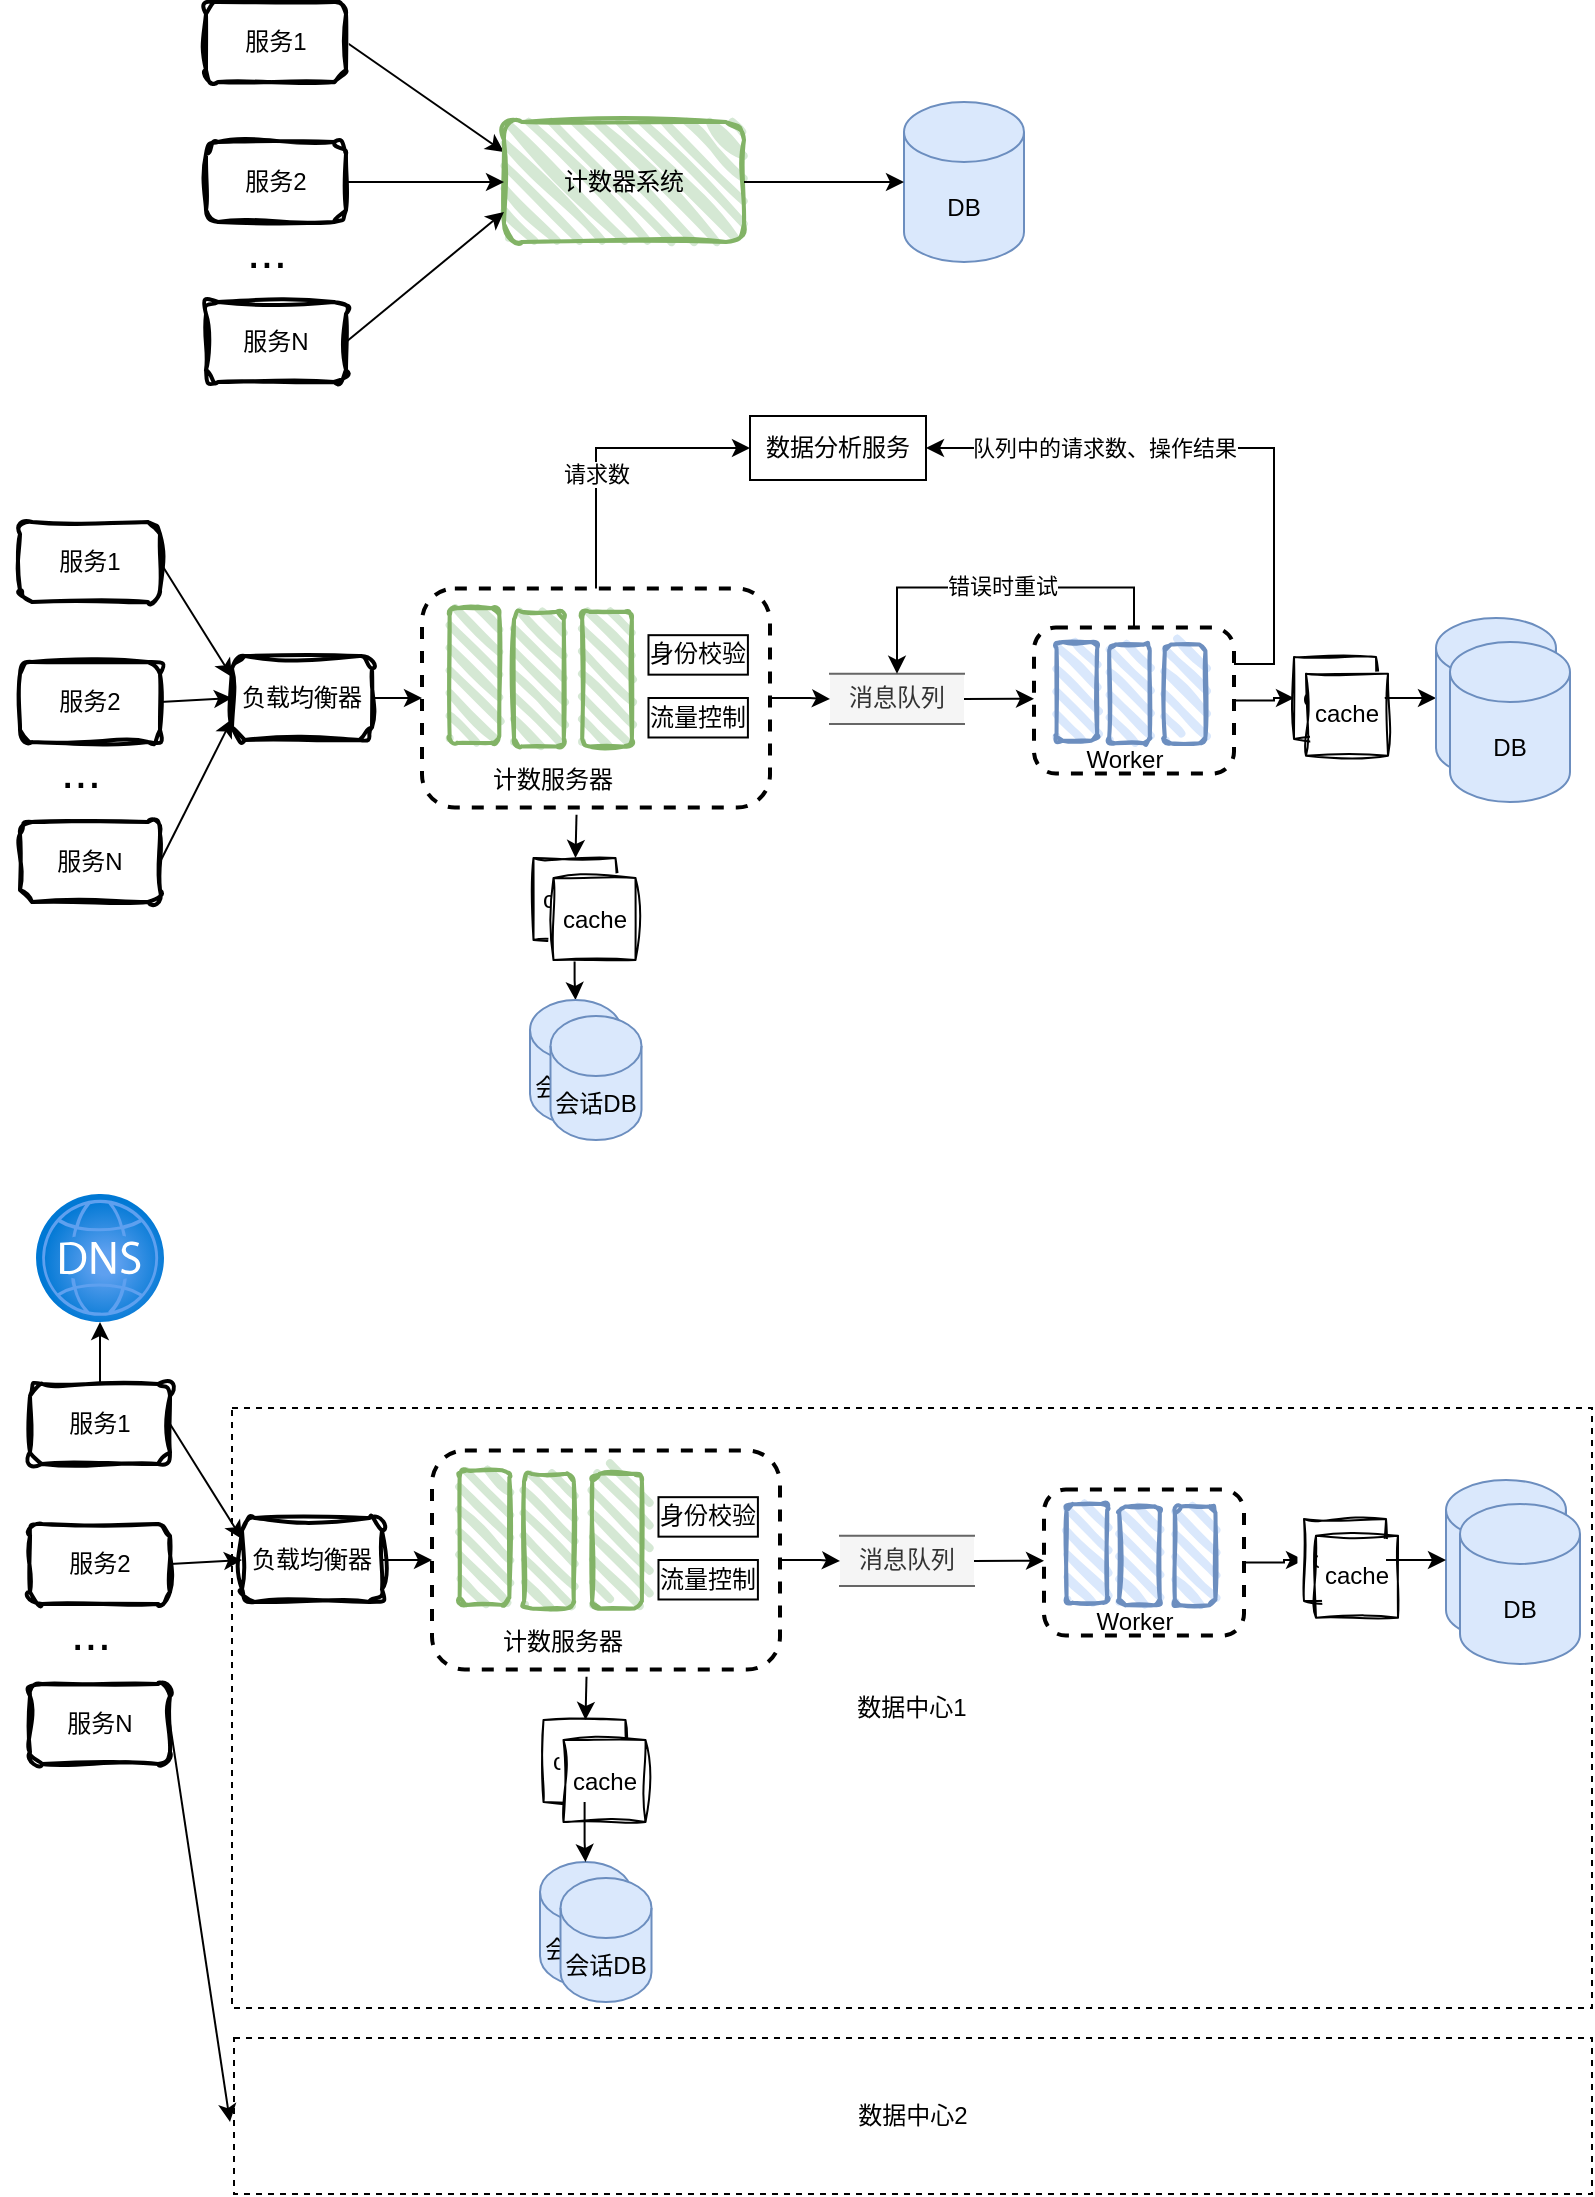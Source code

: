 <mxfile version="23.1.7" type="github">
  <diagram name="第 1 页" id="pOhemrQefRRCKWLIQrDJ">
    <mxGraphModel dx="1306" dy="826" grid="0" gridSize="10" guides="1" tooltips="1" connect="1" arrows="1" fold="1" page="1" pageScale="1" pageWidth="827" pageHeight="1169" math="0" shadow="0">
      <root>
        <mxCell id="0" />
        <mxCell id="1" parent="0" />
        <mxCell id="lPp1sTcMWEoaJZxOKv3c-8" style="rounded=0;orthogonalLoop=1;jettySize=auto;html=1;exitX=1;exitY=0.5;exitDx=0;exitDy=0;entryX=0;entryY=0.25;entryDx=0;entryDy=0;" edge="1" parent="1" source="lPp1sTcMWEoaJZxOKv3c-1" target="lPp1sTcMWEoaJZxOKv3c-5">
          <mxGeometry relative="1" as="geometry">
            <mxPoint x="259" y="120" as="targetPoint" />
          </mxGeometry>
        </mxCell>
        <mxCell id="lPp1sTcMWEoaJZxOKv3c-1" value="服务1" style="rounded=1;whiteSpace=wrap;html=1;strokeWidth=2;fillWeight=4;hachureGap=8;hachureAngle=45;shadow=0;recursiveResize=1;sketch=1;curveFitting=1;jiggle=2;" vertex="1" parent="1">
          <mxGeometry x="120" y="40" width="70" height="40" as="geometry" />
        </mxCell>
        <mxCell id="lPp1sTcMWEoaJZxOKv3c-2" value="服务2" style="rounded=1;whiteSpace=wrap;html=1;strokeWidth=2;fillWeight=4;hachureGap=8;hachureAngle=45;shadow=0;sketch=1;curveFitting=1;jiggle=2;recursiveResize=1;" vertex="1" parent="1">
          <mxGeometry x="120" y="110" width="70" height="40" as="geometry" />
        </mxCell>
        <mxCell id="lPp1sTcMWEoaJZxOKv3c-3" value="服务N" style="rounded=1;whiteSpace=wrap;html=1;strokeWidth=2;fillWeight=4;hachureGap=8;hachureAngle=45;shadow=0;sketch=1;curveFitting=1;jiggle=2;recursiveResize=1;" vertex="1" parent="1">
          <mxGeometry x="120" y="190" width="70" height="40" as="geometry" />
        </mxCell>
        <mxCell id="lPp1sTcMWEoaJZxOKv3c-4" value="&lt;span style=&quot;&quot;&gt;...&lt;/span&gt;" style="text;strokeColor=none;fillColor=none;html=1;fontSize=24;fontStyle=0;verticalAlign=middle;align=center;" vertex="1" parent="1">
          <mxGeometry x="110" y="150" width="80" height="30" as="geometry" />
        </mxCell>
        <mxCell id="lPp1sTcMWEoaJZxOKv3c-5" value="计数器系统" style="rounded=1;whiteSpace=wrap;html=1;strokeWidth=2;fillWeight=4;hachureGap=8;hachureAngle=45;fillColor=#d5e8d4;strokeColor=#82b366;shadow=0;sketch=1;curveFitting=1;jiggle=2;" vertex="1" parent="1">
          <mxGeometry x="269" y="100" width="120" height="60" as="geometry" />
        </mxCell>
        <mxCell id="lPp1sTcMWEoaJZxOKv3c-6" value="DB" style="shape=cylinder3;whiteSpace=wrap;html=1;boundedLbl=1;backgroundOutline=1;size=15;fillColor=#dae8fc;strokeColor=#6c8ebf;" vertex="1" parent="1">
          <mxGeometry x="469" y="90" width="60" height="80" as="geometry" />
        </mxCell>
        <mxCell id="lPp1sTcMWEoaJZxOKv3c-7" style="edgeStyle=orthogonalEdgeStyle;rounded=0;orthogonalLoop=1;jettySize=auto;html=1;exitX=1;exitY=0.5;exitDx=0;exitDy=0;entryX=0;entryY=0.5;entryDx=0;entryDy=0;entryPerimeter=0;" edge="1" parent="1" source="lPp1sTcMWEoaJZxOKv3c-5" target="lPp1sTcMWEoaJZxOKv3c-6">
          <mxGeometry relative="1" as="geometry" />
        </mxCell>
        <mxCell id="lPp1sTcMWEoaJZxOKv3c-9" style="rounded=0;orthogonalLoop=1;jettySize=auto;html=1;exitX=1;exitY=0.5;exitDx=0;exitDy=0;entryX=0;entryY=0.5;entryDx=0;entryDy=0;" edge="1" parent="1" source="lPp1sTcMWEoaJZxOKv3c-2" target="lPp1sTcMWEoaJZxOKv3c-5">
          <mxGeometry relative="1" as="geometry">
            <mxPoint x="200" y="70" as="sourcePoint" />
            <mxPoint x="279" y="140" as="targetPoint" />
          </mxGeometry>
        </mxCell>
        <mxCell id="lPp1sTcMWEoaJZxOKv3c-10" style="rounded=0;orthogonalLoop=1;jettySize=auto;html=1;exitX=1;exitY=0.5;exitDx=0;exitDy=0;entryX=0;entryY=0.75;entryDx=0;entryDy=0;" edge="1" parent="1" source="lPp1sTcMWEoaJZxOKv3c-3" target="lPp1sTcMWEoaJZxOKv3c-5">
          <mxGeometry relative="1" as="geometry">
            <mxPoint x="200" y="70" as="sourcePoint" />
            <mxPoint x="259" y="140" as="targetPoint" />
          </mxGeometry>
        </mxCell>
        <mxCell id="lPp1sTcMWEoaJZxOKv3c-11" style="rounded=0;orthogonalLoop=1;jettySize=auto;html=1;exitX=1;exitY=0.5;exitDx=0;exitDy=0;entryX=0;entryY=0.25;entryDx=0;entryDy=0;" edge="1" parent="1" source="lPp1sTcMWEoaJZxOKv3c-12" target="lPp1sTcMWEoaJZxOKv3c-16">
          <mxGeometry relative="1" as="geometry">
            <mxPoint x="166" y="380" as="targetPoint" />
          </mxGeometry>
        </mxCell>
        <mxCell id="lPp1sTcMWEoaJZxOKv3c-12" value="服务1" style="rounded=1;whiteSpace=wrap;html=1;strokeWidth=2;fillWeight=4;hachureGap=8;hachureAngle=45;shadow=0;recursiveResize=1;sketch=1;curveFitting=1;jiggle=2;" vertex="1" parent="1">
          <mxGeometry x="27" y="300" width="70" height="40" as="geometry" />
        </mxCell>
        <mxCell id="lPp1sTcMWEoaJZxOKv3c-13" value="服务2" style="rounded=1;whiteSpace=wrap;html=1;strokeWidth=2;fillWeight=4;hachureGap=8;hachureAngle=45;shadow=0;sketch=1;curveFitting=1;jiggle=2;recursiveResize=1;" vertex="1" parent="1">
          <mxGeometry x="27" y="370" width="70" height="40" as="geometry" />
        </mxCell>
        <mxCell id="lPp1sTcMWEoaJZxOKv3c-14" value="服务N" style="rounded=1;whiteSpace=wrap;html=1;strokeWidth=2;fillWeight=4;hachureGap=8;hachureAngle=45;shadow=0;sketch=1;curveFitting=1;jiggle=2;recursiveResize=1;" vertex="1" parent="1">
          <mxGeometry x="27" y="450" width="70" height="40" as="geometry" />
        </mxCell>
        <mxCell id="lPp1sTcMWEoaJZxOKv3c-15" value="&lt;span style=&quot;&quot;&gt;...&lt;/span&gt;" style="text;strokeColor=none;fillColor=none;html=1;fontSize=24;fontStyle=0;verticalAlign=middle;align=center;" vertex="1" parent="1">
          <mxGeometry x="17" y="410" width="80" height="30" as="geometry" />
        </mxCell>
        <mxCell id="lPp1sTcMWEoaJZxOKv3c-37" style="rounded=0;orthogonalLoop=1;jettySize=auto;html=1;exitX=1;exitY=0.5;exitDx=0;exitDy=0;entryX=0;entryY=0.5;entryDx=0;entryDy=0;" edge="1" parent="1" source="lPp1sTcMWEoaJZxOKv3c-16" target="lPp1sTcMWEoaJZxOKv3c-24">
          <mxGeometry relative="1" as="geometry" />
        </mxCell>
        <mxCell id="lPp1sTcMWEoaJZxOKv3c-16" value="负载均衡器" style="rounded=1;whiteSpace=wrap;html=1;strokeWidth=2;fillWeight=4;hachureGap=8;hachureAngle=45;shadow=0;sketch=1;curveFitting=1;jiggle=2;" vertex="1" parent="1">
          <mxGeometry x="133" y="367" width="70" height="42" as="geometry" />
        </mxCell>
        <mxCell id="lPp1sTcMWEoaJZxOKv3c-19" style="rounded=0;orthogonalLoop=1;jettySize=auto;html=1;exitX=1;exitY=0.5;exitDx=0;exitDy=0;entryX=0;entryY=0.5;entryDx=0;entryDy=0;" edge="1" parent="1" source="lPp1sTcMWEoaJZxOKv3c-13" target="lPp1sTcMWEoaJZxOKv3c-16">
          <mxGeometry relative="1" as="geometry">
            <mxPoint x="107" y="330" as="sourcePoint" />
            <mxPoint x="186" y="400" as="targetPoint" />
          </mxGeometry>
        </mxCell>
        <mxCell id="lPp1sTcMWEoaJZxOKv3c-20" style="rounded=0;orthogonalLoop=1;jettySize=auto;html=1;exitX=1;exitY=0.5;exitDx=0;exitDy=0;entryX=0;entryY=0.75;entryDx=0;entryDy=0;" edge="1" parent="1" source="lPp1sTcMWEoaJZxOKv3c-14" target="lPp1sTcMWEoaJZxOKv3c-16">
          <mxGeometry relative="1" as="geometry">
            <mxPoint x="107" y="330" as="sourcePoint" />
            <mxPoint x="166" y="400" as="targetPoint" />
          </mxGeometry>
        </mxCell>
        <mxCell id="lPp1sTcMWEoaJZxOKv3c-48" value="" style="edgeStyle=orthogonalEdgeStyle;rounded=0;orthogonalLoop=1;jettySize=auto;html=1;" edge="1" parent="1" source="lPp1sTcMWEoaJZxOKv3c-24" target="lPp1sTcMWEoaJZxOKv3c-47">
          <mxGeometry relative="1" as="geometry" />
        </mxCell>
        <mxCell id="lPp1sTcMWEoaJZxOKv3c-40" value="" style="rounded=0;orthogonalLoop=1;jettySize=auto;html=1;exitX=0.444;exitY=1.033;exitDx=0;exitDy=0;exitPerimeter=0;" edge="1" parent="1" source="lPp1sTcMWEoaJZxOKv3c-24" target="lPp1sTcMWEoaJZxOKv3c-39">
          <mxGeometry relative="1" as="geometry" />
        </mxCell>
        <mxCell id="lPp1sTcMWEoaJZxOKv3c-41" value="" style="edgeStyle=orthogonalEdgeStyle;rounded=0;orthogonalLoop=1;jettySize=auto;html=1;" edge="1" parent="1" source="lPp1sTcMWEoaJZxOKv3c-39" target="lPp1sTcMWEoaJZxOKv3c-38">
          <mxGeometry relative="1" as="geometry" />
        </mxCell>
        <mxCell id="lPp1sTcMWEoaJZxOKv3c-43" value="" style="edgeStyle=orthogonalEdgeStyle;rounded=0;orthogonalLoop=1;jettySize=auto;html=1;" edge="1" parent="1" source="lPp1sTcMWEoaJZxOKv3c-42" target="lPp1sTcMWEoaJZxOKv3c-17">
          <mxGeometry relative="1" as="geometry" />
        </mxCell>
        <mxCell id="lPp1sTcMWEoaJZxOKv3c-60" style="edgeStyle=orthogonalEdgeStyle;rounded=0;orthogonalLoop=1;jettySize=auto;html=1;exitX=1;exitY=0.5;exitDx=0;exitDy=0;entryX=0;entryY=0.5;entryDx=0;entryDy=0;" edge="1" parent="1" source="lPp1sTcMWEoaJZxOKv3c-47" target="lPp1sTcMWEoaJZxOKv3c-50">
          <mxGeometry relative="1" as="geometry" />
        </mxCell>
        <mxCell id="lPp1sTcMWEoaJZxOKv3c-47" value="消息队列" style="shape=partialRectangle;whiteSpace=wrap;html=1;left=0;right=0;fillColor=#f5f5f5;strokeColor=#666666;shadow=0;fontColor=#333333;" vertex="1" parent="1">
          <mxGeometry x="432" y="375.88" width="67" height="25.12" as="geometry" />
        </mxCell>
        <mxCell id="lPp1sTcMWEoaJZxOKv3c-55" value="" style="group" vertex="1" connectable="0" parent="1">
          <mxGeometry x="228" y="333.25" width="174" height="109.5" as="geometry" />
        </mxCell>
        <mxCell id="lPp1sTcMWEoaJZxOKv3c-24" value="" style="rounded=1;whiteSpace=wrap;html=1;strokeWidth=2;fillWeight=4;hachureGap=8;hachureAngle=45;shadow=0;dashed=1;" vertex="1" parent="lPp1sTcMWEoaJZxOKv3c-55">
          <mxGeometry width="174" height="109.5" as="geometry" />
        </mxCell>
        <mxCell id="lPp1sTcMWEoaJZxOKv3c-28" value="计数服务器" style="text;html=1;align=center;verticalAlign=middle;resizable=0;points=[];autosize=1;strokeColor=none;fillColor=none;" vertex="1" parent="lPp1sTcMWEoaJZxOKv3c-55">
          <mxGeometry x="25.778" y="82.574" width="78" height="26" as="geometry" />
        </mxCell>
        <mxCell id="lPp1sTcMWEoaJZxOKv3c-30" value="" style="rounded=1;whiteSpace=wrap;html=1;strokeWidth=2;fillWeight=4;hachureGap=8;hachureAngle=45;sketch=1;fillColor=#d5e8d4;strokeColor=#82b366;" vertex="1" parent="lPp1sTcMWEoaJZxOKv3c-55">
          <mxGeometry x="13.81" y="9.873" width="24.857" height="67.316" as="geometry" />
        </mxCell>
        <mxCell id="lPp1sTcMWEoaJZxOKv3c-32" value="" style="rounded=1;whiteSpace=wrap;html=1;strokeWidth=2;fillWeight=4;hachureGap=8;hachureAngle=45;sketch=1;fillColor=#d5e8d4;strokeColor=#82b366;" vertex="1" parent="lPp1sTcMWEoaJZxOKv3c-55">
          <mxGeometry x="46.032" y="11.668" width="24.857" height="67.316" as="geometry" />
        </mxCell>
        <mxCell id="lPp1sTcMWEoaJZxOKv3c-33" value="" style="rounded=1;whiteSpace=wrap;html=1;strokeWidth=2;fillWeight=4;hachureGap=8;hachureAngle=45;sketch=1;fillColor=#d5e8d4;strokeColor=#82b366;" vertex="1" parent="lPp1sTcMWEoaJZxOKv3c-55">
          <mxGeometry x="80.095" y="11.668" width="24.857" height="67.316" as="geometry" />
        </mxCell>
        <mxCell id="lPp1sTcMWEoaJZxOKv3c-45" value="身份校验" style="rounded=0;whiteSpace=wrap;html=1;" vertex="1" parent="lPp1sTcMWEoaJZxOKv3c-55">
          <mxGeometry x="113.238" y="23.336" width="49.714" height="19.746" as="geometry" />
        </mxCell>
        <mxCell id="lPp1sTcMWEoaJZxOKv3c-46" value="流量控制" style="rounded=0;whiteSpace=wrap;html=1;" vertex="1" parent="lPp1sTcMWEoaJZxOKv3c-55">
          <mxGeometry x="113.238" y="54.75" width="49.714" height="19.746" as="geometry" />
        </mxCell>
        <mxCell id="lPp1sTcMWEoaJZxOKv3c-56" value="" style="group" vertex="1" connectable="0" parent="1">
          <mxGeometry x="534" y="352.75" width="100" height="76" as="geometry" />
        </mxCell>
        <mxCell id="lPp1sTcMWEoaJZxOKv3c-50" value="" style="rounded=1;whiteSpace=wrap;html=1;strokeWidth=2;fillWeight=4;hachureGap=8;hachureAngle=45;shadow=0;dashed=1;" vertex="1" parent="lPp1sTcMWEoaJZxOKv3c-56">
          <mxGeometry width="100" height="73.039" as="geometry" />
        </mxCell>
        <mxCell id="lPp1sTcMWEoaJZxOKv3c-51" value="" style="rounded=1;whiteSpace=wrap;html=1;strokeWidth=2;fillWeight=4;hachureGap=8;hachureAngle=45;sketch=1;fillColor=#dae8fc;strokeColor=#6c8ebf;" vertex="1" parent="lPp1sTcMWEoaJZxOKv3c-56">
          <mxGeometry x="11.278" y="7.238" width="20.301" height="49.351" as="geometry" />
        </mxCell>
        <mxCell id="lPp1sTcMWEoaJZxOKv3c-52" value="" style="rounded=1;whiteSpace=wrap;html=1;strokeWidth=2;fillWeight=4;hachureGap=8;hachureAngle=45;sketch=1;fillColor=#dae8fc;strokeColor=#6c8ebf;" vertex="1" parent="lPp1sTcMWEoaJZxOKv3c-56">
          <mxGeometry x="37.594" y="8.554" width="20.301" height="49.351" as="geometry" />
        </mxCell>
        <mxCell id="lPp1sTcMWEoaJZxOKv3c-53" value="" style="rounded=1;whiteSpace=wrap;html=1;strokeWidth=2;fillWeight=4;hachureGap=8;hachureAngle=45;sketch=1;fillColor=#dae8fc;strokeColor=#6c8ebf;" vertex="1" parent="lPp1sTcMWEoaJZxOKv3c-56">
          <mxGeometry x="65.414" y="8.554" width="20.301" height="49.351" as="geometry" />
        </mxCell>
        <mxCell id="lPp1sTcMWEoaJZxOKv3c-54" value="Worker" style="text;html=1;align=center;verticalAlign=middle;resizable=0;points=[];autosize=1;strokeColor=none;fillColor=none;" vertex="1" parent="lPp1sTcMWEoaJZxOKv3c-56">
          <mxGeometry x="16.996" y="53.002" width="56" height="26" as="geometry" />
        </mxCell>
        <mxCell id="lPp1sTcMWEoaJZxOKv3c-61" value="" style="edgeStyle=orthogonalEdgeStyle;rounded=0;orthogonalLoop=1;jettySize=auto;html=1;" edge="1" parent="1" source="lPp1sTcMWEoaJZxOKv3c-50" target="lPp1sTcMWEoaJZxOKv3c-42">
          <mxGeometry relative="1" as="geometry" />
        </mxCell>
        <mxCell id="lPp1sTcMWEoaJZxOKv3c-64" value="" style="group" vertex="1" connectable="0" parent="1">
          <mxGeometry x="283.75" y="468" width="51" height="51" as="geometry" />
        </mxCell>
        <mxCell id="lPp1sTcMWEoaJZxOKv3c-39" value="cache" style="whiteSpace=wrap;html=1;aspect=fixed;sketch=1;curveFitting=1;jiggle=2;" vertex="1" parent="lPp1sTcMWEoaJZxOKv3c-64">
          <mxGeometry width="41" height="41" as="geometry" />
        </mxCell>
        <mxCell id="lPp1sTcMWEoaJZxOKv3c-63" value="cache" style="whiteSpace=wrap;html=1;aspect=fixed;sketch=1;curveFitting=1;jiggle=2;" vertex="1" parent="lPp1sTcMWEoaJZxOKv3c-64">
          <mxGeometry x="10" y="10" width="41" height="41" as="geometry" />
        </mxCell>
        <mxCell id="lPp1sTcMWEoaJZxOKv3c-65" value="" style="group" vertex="1" connectable="0" parent="1">
          <mxGeometry x="282" y="539" width="55.75" height="70" as="geometry" />
        </mxCell>
        <mxCell id="lPp1sTcMWEoaJZxOKv3c-38" value="会话DB" style="shape=cylinder3;whiteSpace=wrap;html=1;boundedLbl=1;backgroundOutline=1;size=15;fillColor=#dae8fc;strokeColor=#6c8ebf;" vertex="1" parent="lPp1sTcMWEoaJZxOKv3c-65">
          <mxGeometry width="45.5" height="62" as="geometry" />
        </mxCell>
        <mxCell id="lPp1sTcMWEoaJZxOKv3c-62" value="会话DB" style="shape=cylinder3;whiteSpace=wrap;html=1;boundedLbl=1;backgroundOutline=1;size=15;fillColor=#dae8fc;strokeColor=#6c8ebf;" vertex="1" parent="lPp1sTcMWEoaJZxOKv3c-65">
          <mxGeometry x="10.25" y="8" width="45.5" height="62" as="geometry" />
        </mxCell>
        <mxCell id="lPp1sTcMWEoaJZxOKv3c-67" value="" style="group" vertex="1" connectable="0" parent="1">
          <mxGeometry x="664" y="367.5" width="47" height="49.38" as="geometry" />
        </mxCell>
        <mxCell id="lPp1sTcMWEoaJZxOKv3c-42" value="cache" style="whiteSpace=wrap;html=1;aspect=fixed;sketch=1;curveFitting=1;jiggle=2;" vertex="1" parent="lPp1sTcMWEoaJZxOKv3c-67">
          <mxGeometry width="41" height="41" as="geometry" />
        </mxCell>
        <mxCell id="lPp1sTcMWEoaJZxOKv3c-66" value="cache" style="whiteSpace=wrap;html=1;aspect=fixed;sketch=1;curveFitting=1;jiggle=2;" vertex="1" parent="lPp1sTcMWEoaJZxOKv3c-67">
          <mxGeometry x="6" y="8.38" width="41" height="41" as="geometry" />
        </mxCell>
        <mxCell id="lPp1sTcMWEoaJZxOKv3c-69" value="" style="group" vertex="1" connectable="0" parent="1">
          <mxGeometry x="735" y="348" width="67" height="92" as="geometry" />
        </mxCell>
        <mxCell id="lPp1sTcMWEoaJZxOKv3c-17" value="DB" style="shape=cylinder3;whiteSpace=wrap;html=1;boundedLbl=1;backgroundOutline=1;size=15;fillColor=#dae8fc;strokeColor=#6c8ebf;" vertex="1" parent="lPp1sTcMWEoaJZxOKv3c-69">
          <mxGeometry width="60" height="80" as="geometry" />
        </mxCell>
        <mxCell id="lPp1sTcMWEoaJZxOKv3c-68" value="DB" style="shape=cylinder3;whiteSpace=wrap;html=1;boundedLbl=1;backgroundOutline=1;size=15;fillColor=#dae8fc;strokeColor=#6c8ebf;" vertex="1" parent="lPp1sTcMWEoaJZxOKv3c-69">
          <mxGeometry x="7" y="12" width="60" height="80" as="geometry" />
        </mxCell>
        <mxCell id="lPp1sTcMWEoaJZxOKv3c-116" value="数据中心2" style="rounded=0;whiteSpace=wrap;html=1;dashed=1;" vertex="1" parent="1">
          <mxGeometry x="134" y="1058" width="679" height="78" as="geometry" />
        </mxCell>
        <mxCell id="lPp1sTcMWEoaJZxOKv3c-117" value="" style="image;aspect=fixed;html=1;points=[];align=center;fontSize=12;image=img/lib/azure2/networking/DNS_Zones.svg;" vertex="1" parent="1">
          <mxGeometry x="35" y="636" width="64" height="64" as="geometry" />
        </mxCell>
        <mxCell id="lPp1sTcMWEoaJZxOKv3c-118" value="" style="edgeStyle=orthogonalEdgeStyle;rounded=0;orthogonalLoop=1;jettySize=auto;html=1;" edge="1" parent="1" source="lPp1sTcMWEoaJZxOKv3c-71" target="lPp1sTcMWEoaJZxOKv3c-117">
          <mxGeometry relative="1" as="geometry" />
        </mxCell>
        <mxCell id="lPp1sTcMWEoaJZxOKv3c-114" value="数据中心1" style="rounded=0;whiteSpace=wrap;html=1;dashed=1;" vertex="1" parent="1">
          <mxGeometry x="133" y="743" width="680" height="300" as="geometry" />
        </mxCell>
        <mxCell id="lPp1sTcMWEoaJZxOKv3c-71" value="服务1" style="rounded=1;whiteSpace=wrap;html=1;strokeWidth=2;fillWeight=4;hachureGap=8;hachureAngle=45;shadow=0;recursiveResize=1;sketch=1;curveFitting=1;jiggle=2;" vertex="1" parent="1">
          <mxGeometry x="32" y="731" width="70" height="40" as="geometry" />
        </mxCell>
        <mxCell id="lPp1sTcMWEoaJZxOKv3c-72" value="服务2" style="rounded=1;whiteSpace=wrap;html=1;strokeWidth=2;fillWeight=4;hachureGap=8;hachureAngle=45;shadow=0;sketch=1;curveFitting=1;jiggle=2;recursiveResize=1;" vertex="1" parent="1">
          <mxGeometry x="32" y="801" width="70" height="40" as="geometry" />
        </mxCell>
        <mxCell id="lPp1sTcMWEoaJZxOKv3c-73" value="服务N" style="rounded=1;whiteSpace=wrap;html=1;strokeWidth=2;fillWeight=4;hachureGap=8;hachureAngle=45;shadow=0;sketch=1;curveFitting=1;jiggle=2;recursiveResize=1;" vertex="1" parent="1">
          <mxGeometry x="32" y="881" width="70" height="40" as="geometry" />
        </mxCell>
        <mxCell id="lPp1sTcMWEoaJZxOKv3c-74" value="&lt;span style=&quot;&quot;&gt;...&lt;/span&gt;" style="text;strokeColor=none;fillColor=none;html=1;fontSize=24;fontStyle=0;verticalAlign=middle;align=center;" vertex="1" parent="1">
          <mxGeometry x="22" y="841" width="80" height="30" as="geometry" />
        </mxCell>
        <mxCell id="lPp1sTcMWEoaJZxOKv3c-76" value="负载均衡器" style="rounded=1;whiteSpace=wrap;html=1;strokeWidth=2;fillWeight=4;hachureGap=8;hachureAngle=45;shadow=0;sketch=1;curveFitting=1;jiggle=2;" vertex="1" parent="1">
          <mxGeometry x="138" y="798" width="70" height="42" as="geometry" />
        </mxCell>
        <mxCell id="lPp1sTcMWEoaJZxOKv3c-70" style="rounded=0;orthogonalLoop=1;jettySize=auto;html=1;exitX=1;exitY=0.5;exitDx=0;exitDy=0;entryX=0;entryY=0.25;entryDx=0;entryDy=0;" edge="1" parent="1" source="lPp1sTcMWEoaJZxOKv3c-71" target="lPp1sTcMWEoaJZxOKv3c-76">
          <mxGeometry relative="1" as="geometry">
            <mxPoint x="171" y="811" as="targetPoint" />
          </mxGeometry>
        </mxCell>
        <mxCell id="lPp1sTcMWEoaJZxOKv3c-77" style="rounded=0;orthogonalLoop=1;jettySize=auto;html=1;exitX=1;exitY=0.5;exitDx=0;exitDy=0;entryX=0;entryY=0.5;entryDx=0;entryDy=0;" edge="1" parent="1" source="lPp1sTcMWEoaJZxOKv3c-72" target="lPp1sTcMWEoaJZxOKv3c-76">
          <mxGeometry relative="1" as="geometry">
            <mxPoint x="112" y="761" as="sourcePoint" />
            <mxPoint x="191" y="831" as="targetPoint" />
          </mxGeometry>
        </mxCell>
        <mxCell id="lPp1sTcMWEoaJZxOKv3c-78" style="rounded=0;orthogonalLoop=1;jettySize=auto;html=1;exitX=1;exitY=0.5;exitDx=0;exitDy=0;" edge="1" parent="1" source="lPp1sTcMWEoaJZxOKv3c-73">
          <mxGeometry relative="1" as="geometry">
            <mxPoint x="112" y="761" as="sourcePoint" />
            <mxPoint x="132" y="1100" as="targetPoint" />
          </mxGeometry>
        </mxCell>
        <mxCell id="lPp1sTcMWEoaJZxOKv3c-84" value="消息队列" style="shape=partialRectangle;whiteSpace=wrap;html=1;left=0;right=0;fillColor=#f5f5f5;strokeColor=#666666;shadow=0;fontColor=#333333;" vertex="1" parent="1">
          <mxGeometry x="437" y="806.88" width="67" height="25.12" as="geometry" />
        </mxCell>
        <mxCell id="lPp1sTcMWEoaJZxOKv3c-85" value="" style="group" vertex="1" connectable="0" parent="1">
          <mxGeometry x="233" y="764.25" width="174" height="109.5" as="geometry" />
        </mxCell>
        <mxCell id="lPp1sTcMWEoaJZxOKv3c-86" value="" style="rounded=1;whiteSpace=wrap;html=1;strokeWidth=2;fillWeight=4;hachureGap=8;hachureAngle=45;shadow=0;dashed=1;" vertex="1" parent="lPp1sTcMWEoaJZxOKv3c-85">
          <mxGeometry width="174" height="109.5" as="geometry" />
        </mxCell>
        <mxCell id="lPp1sTcMWEoaJZxOKv3c-87" value="计数服务器" style="text;html=1;align=center;verticalAlign=middle;resizable=0;points=[];autosize=1;strokeColor=none;fillColor=none;" vertex="1" parent="lPp1sTcMWEoaJZxOKv3c-85">
          <mxGeometry x="25.778" y="82.574" width="78" height="26" as="geometry" />
        </mxCell>
        <mxCell id="lPp1sTcMWEoaJZxOKv3c-88" value="" style="rounded=1;whiteSpace=wrap;html=1;strokeWidth=2;fillWeight=4;hachureGap=8;hachureAngle=45;sketch=1;fillColor=#d5e8d4;strokeColor=#82b366;" vertex="1" parent="lPp1sTcMWEoaJZxOKv3c-85">
          <mxGeometry x="13.81" y="9.873" width="24.857" height="67.316" as="geometry" />
        </mxCell>
        <mxCell id="lPp1sTcMWEoaJZxOKv3c-89" value="" style="rounded=1;whiteSpace=wrap;html=1;strokeWidth=2;fillWeight=4;hachureGap=8;hachureAngle=45;sketch=1;fillColor=#d5e8d4;strokeColor=#82b366;" vertex="1" parent="lPp1sTcMWEoaJZxOKv3c-85">
          <mxGeometry x="46.032" y="11.668" width="24.857" height="67.316" as="geometry" />
        </mxCell>
        <mxCell id="lPp1sTcMWEoaJZxOKv3c-90" value="" style="rounded=1;whiteSpace=wrap;html=1;strokeWidth=2;fillWeight=4;hachureGap=8;hachureAngle=45;sketch=1;fillColor=#d5e8d4;strokeColor=#82b366;" vertex="1" parent="lPp1sTcMWEoaJZxOKv3c-85">
          <mxGeometry x="80.095" y="11.668" width="24.857" height="67.316" as="geometry" />
        </mxCell>
        <mxCell id="lPp1sTcMWEoaJZxOKv3c-91" value="身份校验" style="rounded=0;whiteSpace=wrap;html=1;" vertex="1" parent="lPp1sTcMWEoaJZxOKv3c-85">
          <mxGeometry x="113.238" y="23.336" width="49.714" height="19.746" as="geometry" />
        </mxCell>
        <mxCell id="lPp1sTcMWEoaJZxOKv3c-92" value="流量控制" style="rounded=0;whiteSpace=wrap;html=1;" vertex="1" parent="lPp1sTcMWEoaJZxOKv3c-85">
          <mxGeometry x="113.238" y="54.75" width="49.714" height="19.746" as="geometry" />
        </mxCell>
        <mxCell id="lPp1sTcMWEoaJZxOKv3c-75" style="rounded=0;orthogonalLoop=1;jettySize=auto;html=1;exitX=1;exitY=0.5;exitDx=0;exitDy=0;entryX=0;entryY=0.5;entryDx=0;entryDy=0;" edge="1" parent="1" source="lPp1sTcMWEoaJZxOKv3c-76" target="lPp1sTcMWEoaJZxOKv3c-86">
          <mxGeometry relative="1" as="geometry" />
        </mxCell>
        <mxCell id="lPp1sTcMWEoaJZxOKv3c-79" value="" style="edgeStyle=orthogonalEdgeStyle;rounded=0;orthogonalLoop=1;jettySize=auto;html=1;" edge="1" parent="1" source="lPp1sTcMWEoaJZxOKv3c-86" target="lPp1sTcMWEoaJZxOKv3c-84">
          <mxGeometry relative="1" as="geometry" />
        </mxCell>
        <mxCell id="lPp1sTcMWEoaJZxOKv3c-93" value="" style="group" vertex="1" connectable="0" parent="1">
          <mxGeometry x="539" y="783.75" width="100" height="76" as="geometry" />
        </mxCell>
        <mxCell id="lPp1sTcMWEoaJZxOKv3c-94" value="" style="rounded=1;whiteSpace=wrap;html=1;strokeWidth=2;fillWeight=4;hachureGap=8;hachureAngle=45;shadow=0;dashed=1;" vertex="1" parent="lPp1sTcMWEoaJZxOKv3c-93">
          <mxGeometry width="100" height="73.039" as="geometry" />
        </mxCell>
        <mxCell id="lPp1sTcMWEoaJZxOKv3c-95" value="" style="rounded=1;whiteSpace=wrap;html=1;strokeWidth=2;fillWeight=4;hachureGap=8;hachureAngle=45;sketch=1;fillColor=#dae8fc;strokeColor=#6c8ebf;" vertex="1" parent="lPp1sTcMWEoaJZxOKv3c-93">
          <mxGeometry x="11.278" y="7.238" width="20.301" height="49.351" as="geometry" />
        </mxCell>
        <mxCell id="lPp1sTcMWEoaJZxOKv3c-96" value="" style="rounded=1;whiteSpace=wrap;html=1;strokeWidth=2;fillWeight=4;hachureGap=8;hachureAngle=45;sketch=1;fillColor=#dae8fc;strokeColor=#6c8ebf;" vertex="1" parent="lPp1sTcMWEoaJZxOKv3c-93">
          <mxGeometry x="37.594" y="8.554" width="20.301" height="49.351" as="geometry" />
        </mxCell>
        <mxCell id="lPp1sTcMWEoaJZxOKv3c-97" value="" style="rounded=1;whiteSpace=wrap;html=1;strokeWidth=2;fillWeight=4;hachureGap=8;hachureAngle=45;sketch=1;fillColor=#dae8fc;strokeColor=#6c8ebf;" vertex="1" parent="lPp1sTcMWEoaJZxOKv3c-93">
          <mxGeometry x="65.414" y="8.554" width="20.301" height="49.351" as="geometry" />
        </mxCell>
        <mxCell id="lPp1sTcMWEoaJZxOKv3c-98" value="Worker" style="text;html=1;align=center;verticalAlign=middle;resizable=0;points=[];autosize=1;strokeColor=none;fillColor=none;" vertex="1" parent="lPp1sTcMWEoaJZxOKv3c-93">
          <mxGeometry x="16.996" y="53.002" width="56" height="26" as="geometry" />
        </mxCell>
        <mxCell id="lPp1sTcMWEoaJZxOKv3c-83" style="edgeStyle=orthogonalEdgeStyle;rounded=0;orthogonalLoop=1;jettySize=auto;html=1;exitX=1;exitY=0.5;exitDx=0;exitDy=0;entryX=0;entryY=0.5;entryDx=0;entryDy=0;" edge="1" parent="1" source="lPp1sTcMWEoaJZxOKv3c-84" target="lPp1sTcMWEoaJZxOKv3c-94">
          <mxGeometry relative="1" as="geometry" />
        </mxCell>
        <mxCell id="lPp1sTcMWEoaJZxOKv3c-99" value="" style="edgeStyle=orthogonalEdgeStyle;rounded=0;orthogonalLoop=1;jettySize=auto;html=1;" edge="1" parent="1" source="lPp1sTcMWEoaJZxOKv3c-94" target="lPp1sTcMWEoaJZxOKv3c-107">
          <mxGeometry relative="1" as="geometry" />
        </mxCell>
        <mxCell id="lPp1sTcMWEoaJZxOKv3c-100" value="" style="group" vertex="1" connectable="0" parent="1">
          <mxGeometry x="288.75" y="899" width="51" height="51" as="geometry" />
        </mxCell>
        <mxCell id="lPp1sTcMWEoaJZxOKv3c-101" value="cache" style="whiteSpace=wrap;html=1;aspect=fixed;sketch=1;curveFitting=1;jiggle=2;" vertex="1" parent="lPp1sTcMWEoaJZxOKv3c-100">
          <mxGeometry width="41" height="41" as="geometry" />
        </mxCell>
        <mxCell id="lPp1sTcMWEoaJZxOKv3c-102" value="cache" style="whiteSpace=wrap;html=1;aspect=fixed;sketch=1;curveFitting=1;jiggle=2;" vertex="1" parent="lPp1sTcMWEoaJZxOKv3c-100">
          <mxGeometry x="10" y="10" width="41" height="41" as="geometry" />
        </mxCell>
        <mxCell id="lPp1sTcMWEoaJZxOKv3c-80" value="" style="rounded=0;orthogonalLoop=1;jettySize=auto;html=1;exitX=0.444;exitY=1.033;exitDx=0;exitDy=0;exitPerimeter=0;" edge="1" parent="1" source="lPp1sTcMWEoaJZxOKv3c-86" target="lPp1sTcMWEoaJZxOKv3c-101">
          <mxGeometry relative="1" as="geometry" />
        </mxCell>
        <mxCell id="lPp1sTcMWEoaJZxOKv3c-103" value="" style="group" vertex="1" connectable="0" parent="1">
          <mxGeometry x="287" y="970" width="55.75" height="70" as="geometry" />
        </mxCell>
        <mxCell id="lPp1sTcMWEoaJZxOKv3c-104" value="会话DB" style="shape=cylinder3;whiteSpace=wrap;html=1;boundedLbl=1;backgroundOutline=1;size=15;fillColor=#dae8fc;strokeColor=#6c8ebf;" vertex="1" parent="lPp1sTcMWEoaJZxOKv3c-103">
          <mxGeometry width="45.5" height="62" as="geometry" />
        </mxCell>
        <mxCell id="lPp1sTcMWEoaJZxOKv3c-105" value="会话DB" style="shape=cylinder3;whiteSpace=wrap;html=1;boundedLbl=1;backgroundOutline=1;size=15;fillColor=#dae8fc;strokeColor=#6c8ebf;" vertex="1" parent="lPp1sTcMWEoaJZxOKv3c-103">
          <mxGeometry x="10.25" y="8" width="45.5" height="62" as="geometry" />
        </mxCell>
        <mxCell id="lPp1sTcMWEoaJZxOKv3c-81" value="" style="edgeStyle=orthogonalEdgeStyle;rounded=0;orthogonalLoop=1;jettySize=auto;html=1;" edge="1" parent="1" source="lPp1sTcMWEoaJZxOKv3c-101" target="lPp1sTcMWEoaJZxOKv3c-104">
          <mxGeometry relative="1" as="geometry" />
        </mxCell>
        <mxCell id="lPp1sTcMWEoaJZxOKv3c-106" value="" style="group" vertex="1" connectable="0" parent="1">
          <mxGeometry x="669" y="798.5" width="47" height="49.38" as="geometry" />
        </mxCell>
        <mxCell id="lPp1sTcMWEoaJZxOKv3c-107" value="cache" style="whiteSpace=wrap;html=1;aspect=fixed;sketch=1;curveFitting=1;jiggle=2;" vertex="1" parent="lPp1sTcMWEoaJZxOKv3c-106">
          <mxGeometry width="41" height="41" as="geometry" />
        </mxCell>
        <mxCell id="lPp1sTcMWEoaJZxOKv3c-108" value="cache" style="whiteSpace=wrap;html=1;aspect=fixed;sketch=1;curveFitting=1;jiggle=2;" vertex="1" parent="lPp1sTcMWEoaJZxOKv3c-106">
          <mxGeometry x="6" y="8.38" width="41" height="41" as="geometry" />
        </mxCell>
        <mxCell id="lPp1sTcMWEoaJZxOKv3c-109" value="" style="group" vertex="1" connectable="0" parent="1">
          <mxGeometry x="740" y="779" width="67" height="92" as="geometry" />
        </mxCell>
        <mxCell id="lPp1sTcMWEoaJZxOKv3c-110" value="DB" style="shape=cylinder3;whiteSpace=wrap;html=1;boundedLbl=1;backgroundOutline=1;size=15;fillColor=#dae8fc;strokeColor=#6c8ebf;" vertex="1" parent="lPp1sTcMWEoaJZxOKv3c-109">
          <mxGeometry width="60" height="80" as="geometry" />
        </mxCell>
        <mxCell id="lPp1sTcMWEoaJZxOKv3c-111" value="DB" style="shape=cylinder3;whiteSpace=wrap;html=1;boundedLbl=1;backgroundOutline=1;size=15;fillColor=#dae8fc;strokeColor=#6c8ebf;" vertex="1" parent="lPp1sTcMWEoaJZxOKv3c-109">
          <mxGeometry x="7" y="12" width="60" height="80" as="geometry" />
        </mxCell>
        <mxCell id="lPp1sTcMWEoaJZxOKv3c-82" value="" style="edgeStyle=orthogonalEdgeStyle;rounded=0;orthogonalLoop=1;jettySize=auto;html=1;" edge="1" parent="1" source="lPp1sTcMWEoaJZxOKv3c-107" target="lPp1sTcMWEoaJZxOKv3c-110">
          <mxGeometry relative="1" as="geometry" />
        </mxCell>
        <mxCell id="lPp1sTcMWEoaJZxOKv3c-120" style="edgeStyle=orthogonalEdgeStyle;rounded=0;orthogonalLoop=1;jettySize=auto;html=1;exitX=0.5;exitY=0;exitDx=0;exitDy=0;entryX=0.5;entryY=0;entryDx=0;entryDy=0;" edge="1" parent="1" source="lPp1sTcMWEoaJZxOKv3c-50" target="lPp1sTcMWEoaJZxOKv3c-47">
          <mxGeometry relative="1" as="geometry" />
        </mxCell>
        <mxCell id="lPp1sTcMWEoaJZxOKv3c-121" value="错误时重试" style="edgeLabel;html=1;align=center;verticalAlign=middle;resizable=0;points=[];" vertex="1" connectable="0" parent="lPp1sTcMWEoaJZxOKv3c-120">
          <mxGeometry x="-0.053" y="-1" relative="1" as="geometry">
            <mxPoint as="offset" />
          </mxGeometry>
        </mxCell>
        <mxCell id="lPp1sTcMWEoaJZxOKv3c-122" value="数据分析服务" style="rounded=0;whiteSpace=wrap;html=1;" vertex="1" parent="1">
          <mxGeometry x="392" y="247" width="88" height="32" as="geometry" />
        </mxCell>
        <mxCell id="lPp1sTcMWEoaJZxOKv3c-123" style="edgeStyle=orthogonalEdgeStyle;rounded=0;orthogonalLoop=1;jettySize=auto;html=1;exitX=0.5;exitY=0;exitDx=0;exitDy=0;entryX=0;entryY=0.5;entryDx=0;entryDy=0;" edge="1" parent="1" source="lPp1sTcMWEoaJZxOKv3c-24" target="lPp1sTcMWEoaJZxOKv3c-122">
          <mxGeometry relative="1" as="geometry" />
        </mxCell>
        <mxCell id="lPp1sTcMWEoaJZxOKv3c-124" value="请求数" style="edgeLabel;html=1;align=center;verticalAlign=middle;resizable=0;points=[];" vertex="1" connectable="0" parent="lPp1sTcMWEoaJZxOKv3c-123">
          <mxGeometry x="-0.222" relative="1" as="geometry">
            <mxPoint as="offset" />
          </mxGeometry>
        </mxCell>
        <mxCell id="lPp1sTcMWEoaJZxOKv3c-125" style="edgeStyle=orthogonalEdgeStyle;rounded=0;orthogonalLoop=1;jettySize=auto;html=1;exitX=1;exitY=0.25;exitDx=0;exitDy=0;entryX=1;entryY=0.5;entryDx=0;entryDy=0;" edge="1" parent="1" source="lPp1sTcMWEoaJZxOKv3c-50" target="lPp1sTcMWEoaJZxOKv3c-122">
          <mxGeometry relative="1" as="geometry">
            <mxPoint x="654" y="226" as="targetPoint" />
          </mxGeometry>
        </mxCell>
        <mxCell id="lPp1sTcMWEoaJZxOKv3c-126" value="队列中的请求数、操作结果" style="edgeLabel;html=1;align=center;verticalAlign=middle;resizable=0;points=[];" vertex="1" connectable="0" parent="lPp1sTcMWEoaJZxOKv3c-125">
          <mxGeometry x="0.415" relative="1" as="geometry">
            <mxPoint as="offset" />
          </mxGeometry>
        </mxCell>
      </root>
    </mxGraphModel>
  </diagram>
</mxfile>
